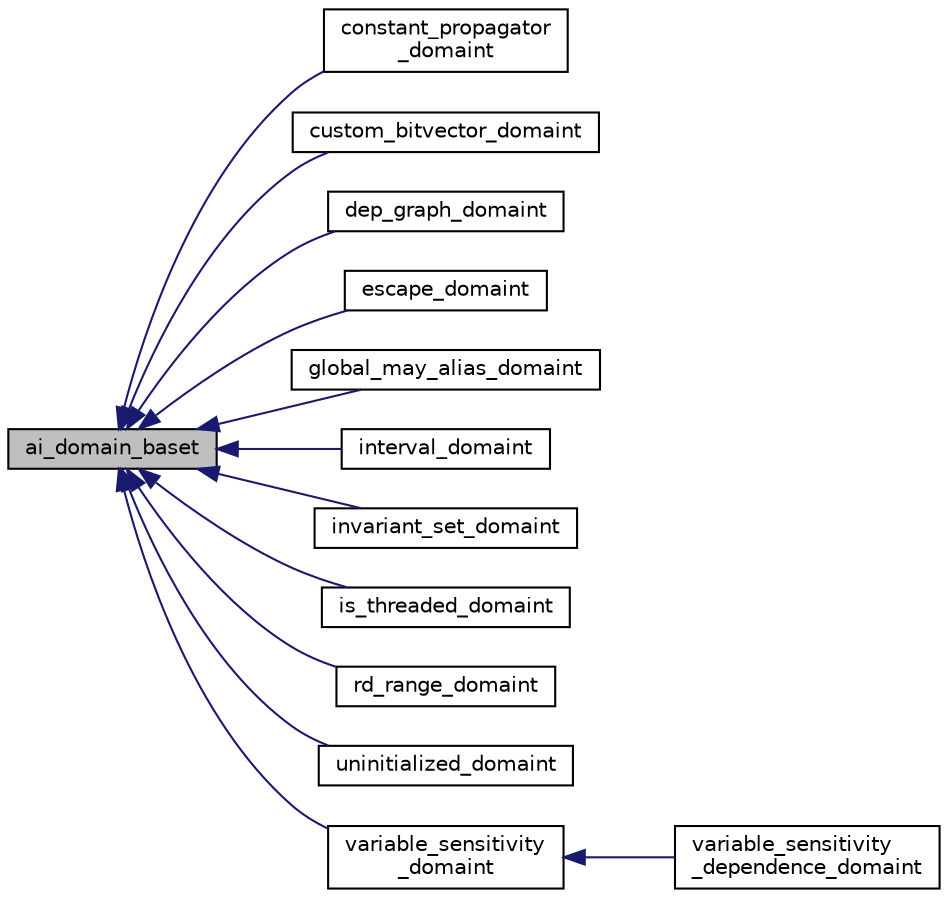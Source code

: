 digraph "ai_domain_baset"
{
 // LATEX_PDF_SIZE
  bgcolor="transparent";
  edge [fontname="Helvetica",fontsize="10",labelfontname="Helvetica",labelfontsize="10"];
  node [fontname="Helvetica",fontsize="10",shape=record];
  rankdir="LR";
  Node1 [label="ai_domain_baset",height=0.2,width=0.4,color="black", fillcolor="grey75", style="filled", fontcolor="black",tooltip="The interface offered by a domain, allows code to manipulate domains without knowing their exact type..."];
  Node1 -> Node2 [dir="back",color="midnightblue",fontsize="10",style="solid",fontname="Helvetica"];
  Node2 [label="constant_propagator\l_domaint",height=0.2,width=0.4,color="black",URL="$classconstant__propagator__domaint.html",tooltip=" "];
  Node1 -> Node3 [dir="back",color="midnightblue",fontsize="10",style="solid",fontname="Helvetica"];
  Node3 [label="custom_bitvector_domaint",height=0.2,width=0.4,color="black",URL="$classcustom__bitvector__domaint.html",tooltip=" "];
  Node1 -> Node4 [dir="back",color="midnightblue",fontsize="10",style="solid",fontname="Helvetica"];
  Node4 [label="dep_graph_domaint",height=0.2,width=0.4,color="black",URL="$classdep__graph__domaint.html",tooltip=" "];
  Node1 -> Node5 [dir="back",color="midnightblue",fontsize="10",style="solid",fontname="Helvetica"];
  Node5 [label="escape_domaint",height=0.2,width=0.4,color="black",URL="$classescape__domaint.html",tooltip=" "];
  Node1 -> Node6 [dir="back",color="midnightblue",fontsize="10",style="solid",fontname="Helvetica"];
  Node6 [label="global_may_alias_domaint",height=0.2,width=0.4,color="black",URL="$classglobal__may__alias__domaint.html",tooltip=" "];
  Node1 -> Node7 [dir="back",color="midnightblue",fontsize="10",style="solid",fontname="Helvetica"];
  Node7 [label="interval_domaint",height=0.2,width=0.4,color="black",URL="$classinterval__domaint.html",tooltip=" "];
  Node1 -> Node8 [dir="back",color="midnightblue",fontsize="10",style="solid",fontname="Helvetica"];
  Node8 [label="invariant_set_domaint",height=0.2,width=0.4,color="black",URL="$classinvariant__set__domaint.html",tooltip=" "];
  Node1 -> Node9 [dir="back",color="midnightblue",fontsize="10",style="solid",fontname="Helvetica"];
  Node9 [label="is_threaded_domaint",height=0.2,width=0.4,color="black",URL="$classis__threaded__domaint.html",tooltip=" "];
  Node1 -> Node10 [dir="back",color="midnightblue",fontsize="10",style="solid",fontname="Helvetica"];
  Node10 [label="rd_range_domaint",height=0.2,width=0.4,color="black",URL="$classrd__range__domaint.html",tooltip="Because the class is inherited from ai_domain_baset, its instance represents an element of a domain o..."];
  Node1 -> Node11 [dir="back",color="midnightblue",fontsize="10",style="solid",fontname="Helvetica"];
  Node11 [label="uninitialized_domaint",height=0.2,width=0.4,color="black",URL="$classuninitialized__domaint.html",tooltip=" "];
  Node1 -> Node12 [dir="back",color="midnightblue",fontsize="10",style="solid",fontname="Helvetica"];
  Node12 [label="variable_sensitivity\l_domaint",height=0.2,width=0.4,color="black",URL="$classvariable__sensitivity__domaint.html",tooltip=" "];
  Node12 -> Node13 [dir="back",color="midnightblue",fontsize="10",style="solid",fontname="Helvetica"];
  Node13 [label="variable_sensitivity\l_dependence_domaint",height=0.2,width=0.4,color="black",URL="$classvariable__sensitivity__dependence__domaint.html",tooltip=" "];
}
